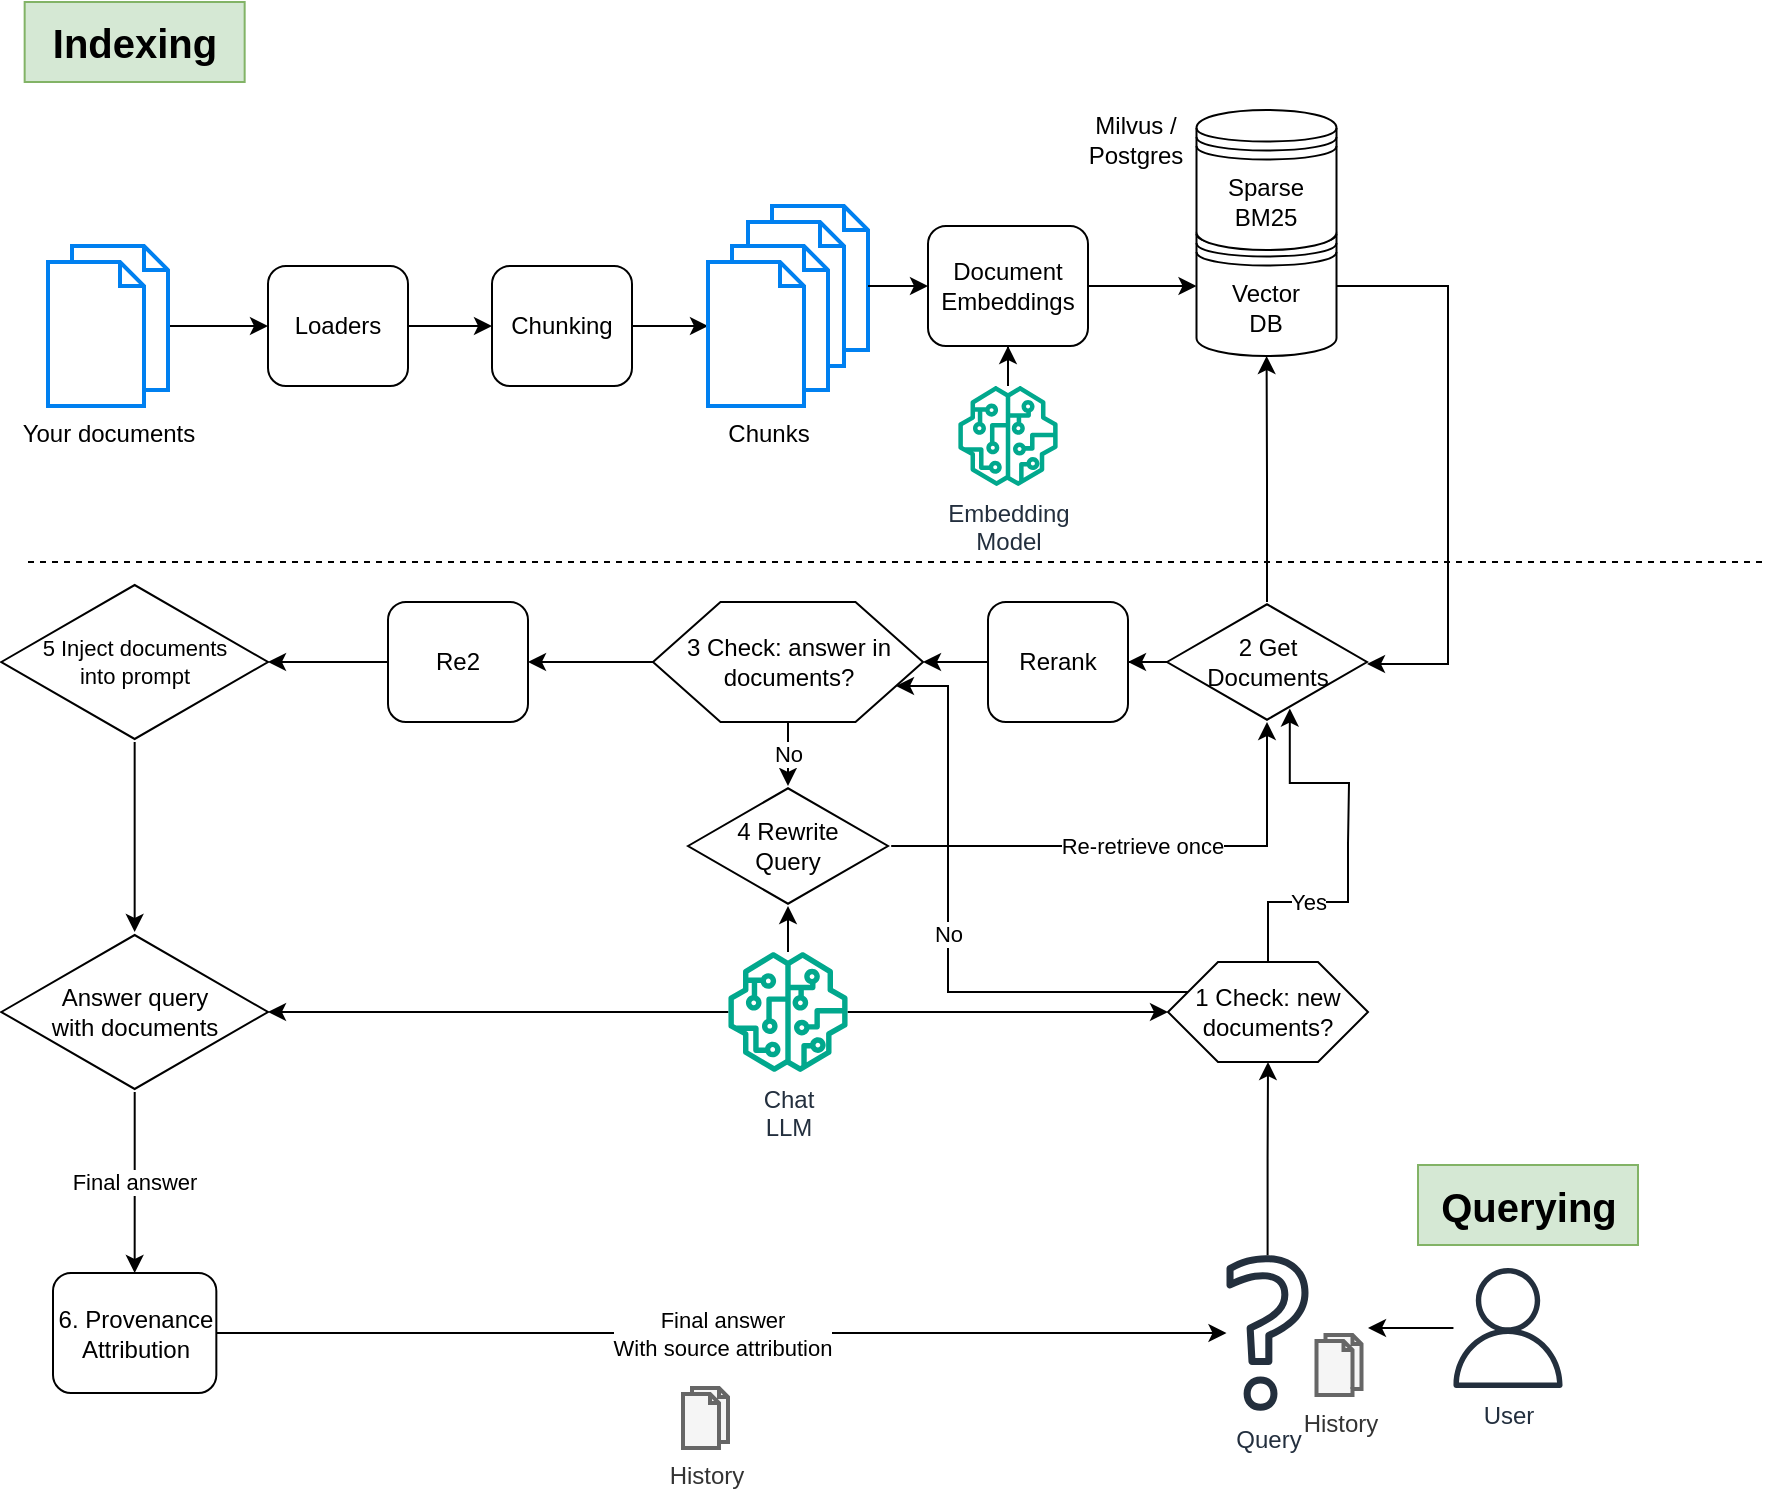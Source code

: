 <mxfile version="26.1.0">
  <diagram name="Page-1" id="7csyN0cyG2ocL0HD3IHv">
    <mxGraphModel dx="398" dy="1307" grid="1" gridSize="10" guides="1" tooltips="1" connect="1" arrows="1" fold="1" page="1" pageScale="1" pageWidth="850" pageHeight="1100" math="0" shadow="0">
      <root>
        <mxCell id="0" />
        <mxCell id="1" parent="0" />
        <mxCell id="njQcOx4c6HiZkvVS5jOr-5" value="" style="edgeStyle=orthogonalEdgeStyle;rounded=0;orthogonalLoop=1;jettySize=auto;html=1;" parent="1" source="njQcOx4c6HiZkvVS5jOr-1" target="njQcOx4c6HiZkvVS5jOr-4" edge="1">
          <mxGeometry relative="1" as="geometry" />
        </mxCell>
        <mxCell id="njQcOx4c6HiZkvVS5jOr-1" value="Loaders" style="rounded=1;whiteSpace=wrap;html=1;" parent="1" vertex="1">
          <mxGeometry x="140" y="42" width="70" height="60" as="geometry" />
        </mxCell>
        <mxCell id="njQcOx4c6HiZkvVS5jOr-3" value="" style="edgeStyle=orthogonalEdgeStyle;rounded=0;orthogonalLoop=1;jettySize=auto;html=1;" parent="1" source="njQcOx4c6HiZkvVS5jOr-2" target="njQcOx4c6HiZkvVS5jOr-1" edge="1">
          <mxGeometry relative="1" as="geometry" />
        </mxCell>
        <mxCell id="njQcOx4c6HiZkvVS5jOr-2" value="Your documents" style="html=1;verticalLabelPosition=bottom;align=center;labelBackgroundColor=#ffffff;verticalAlign=top;strokeWidth=2;strokeColor=#0080F0;shadow=0;dashed=0;shape=mxgraph.ios7.icons.documents;" parent="1" vertex="1">
          <mxGeometry x="30" y="32" width="60" height="80" as="geometry" />
        </mxCell>
        <mxCell id="njQcOx4c6HiZkvVS5jOr-9" value="" style="edgeStyle=orthogonalEdgeStyle;rounded=0;orthogonalLoop=1;jettySize=auto;html=1;" parent="1" source="njQcOx4c6HiZkvVS5jOr-4" target="njQcOx4c6HiZkvVS5jOr-7" edge="1">
          <mxGeometry relative="1" as="geometry" />
        </mxCell>
        <mxCell id="njQcOx4c6HiZkvVS5jOr-4" value="Chunking" style="rounded=1;whiteSpace=wrap;html=1;" parent="1" vertex="1">
          <mxGeometry x="252" y="42" width="70" height="60" as="geometry" />
        </mxCell>
        <mxCell id="njQcOx4c6HiZkvVS5jOr-8" value="" style="group" parent="1" vertex="1" connectable="0">
          <mxGeometry x="360" y="12" width="80" height="100" as="geometry" />
        </mxCell>
        <mxCell id="njQcOx4c6HiZkvVS5jOr-6" value="&lt;div&gt;&lt;br&gt;&lt;/div&gt;" style="html=1;verticalLabelPosition=bottom;align=center;labelBackgroundColor=#ffffff;verticalAlign=top;strokeWidth=2;strokeColor=#0080F0;shadow=0;dashed=0;shape=mxgraph.ios7.icons.documents;" parent="njQcOx4c6HiZkvVS5jOr-8" vertex="1">
          <mxGeometry x="20" width="60" height="80" as="geometry" />
        </mxCell>
        <mxCell id="njQcOx4c6HiZkvVS5jOr-7" value="Chunks" style="html=1;verticalLabelPosition=bottom;align=center;labelBackgroundColor=#ffffff;verticalAlign=top;strokeWidth=2;strokeColor=#0080F0;shadow=0;dashed=0;shape=mxgraph.ios7.icons.documents;" parent="njQcOx4c6HiZkvVS5jOr-8" vertex="1">
          <mxGeometry y="20" width="60" height="80" as="geometry" />
        </mxCell>
        <mxCell id="njQcOx4c6HiZkvVS5jOr-16" value="" style="edgeStyle=orthogonalEdgeStyle;rounded=0;orthogonalLoop=1;jettySize=auto;html=1;" parent="1" source="njQcOx4c6HiZkvVS5jOr-10" target="njQcOx4c6HiZkvVS5jOr-15" edge="1">
          <mxGeometry relative="1" as="geometry" />
        </mxCell>
        <mxCell id="njQcOx4c6HiZkvVS5jOr-10" value="&lt;div&gt;Document&lt;/div&gt;&lt;div&gt;Embeddings&lt;br&gt;&lt;/div&gt;" style="rounded=1;whiteSpace=wrap;html=1;" parent="1" vertex="1">
          <mxGeometry x="470" y="22" width="80" height="60" as="geometry" />
        </mxCell>
        <mxCell id="njQcOx4c6HiZkvVS5jOr-17" value="" style="edgeStyle=orthogonalEdgeStyle;rounded=0;orthogonalLoop=1;jettySize=auto;html=1;" parent="1" source="njQcOx4c6HiZkvVS5jOr-67" target="njQcOx4c6HiZkvVS5jOr-10" edge="1">
          <mxGeometry relative="1" as="geometry">
            <mxPoint x="510" y="-34" as="sourcePoint" />
          </mxGeometry>
        </mxCell>
        <mxCell id="njQcOx4c6HiZkvVS5jOr-14" value="" style="edgeStyle=orthogonalEdgeStyle;rounded=0;orthogonalLoop=1;jettySize=auto;html=1;" parent="1" source="njQcOx4c6HiZkvVS5jOr-6" target="njQcOx4c6HiZkvVS5jOr-10" edge="1">
          <mxGeometry relative="1" as="geometry" />
        </mxCell>
        <mxCell id="njQcOx4c6HiZkvVS5jOr-15" value="&lt;div&gt;Vector&lt;/div&gt;&lt;div&gt;DB&lt;/div&gt;" style="shape=datastore;whiteSpace=wrap;html=1;" parent="1" vertex="1">
          <mxGeometry x="604.25" y="17" width="70" height="70" as="geometry" />
        </mxCell>
        <mxCell id="njQcOx4c6HiZkvVS5jOr-20" value="" style="edgeStyle=orthogonalEdgeStyle;rounded=0;orthogonalLoop=1;jettySize=auto;html=1;" parent="1" source="njQcOx4c6HiZkvVS5jOr-18" edge="1">
          <mxGeometry relative="1" as="geometry">
            <mxPoint x="690" y="573" as="targetPoint" />
          </mxGeometry>
        </mxCell>
        <mxCell id="njQcOx4c6HiZkvVS5jOr-18" value="User" style="sketch=0;outlineConnect=0;fontColor=#232F3E;gradientColor=none;fillColor=#232F3D;strokeColor=none;dashed=0;verticalLabelPosition=bottom;verticalAlign=top;align=center;html=1;fontSize=12;fontStyle=0;aspect=fixed;pointerEvents=1;shape=mxgraph.aws4.user;" parent="1" vertex="1">
          <mxGeometry x="730" y="543" width="60" height="60" as="geometry" />
        </mxCell>
        <mxCell id="njQcOx4c6HiZkvVS5jOr-22" value="" style="group;align=left;" parent="1" vertex="1" connectable="0">
          <mxGeometry x="604.25" y="531.5" width="82.5" height="83" as="geometry" />
        </mxCell>
        <mxCell id="njQcOx4c6HiZkvVS5jOr-21" value="History" style="html=1;verticalLabelPosition=bottom;align=center;labelBackgroundColor=#ffffff;verticalAlign=top;strokeWidth=2;strokeColor=#666666;shadow=0;dashed=0;shape=mxgraph.ios7.icons.documents;fillColor=#f5f5f5;fontColor=#333333;" parent="njQcOx4c6HiZkvVS5jOr-22" vertex="1">
          <mxGeometry x="60" y="45" width="22.5" height="30" as="geometry" />
        </mxCell>
        <mxCell id="njQcOx4c6HiZkvVS5jOr-90" value="Query" style="sketch=0;outlineConnect=0;fontColor=#232F3E;gradientColor=none;fillColor=#232F3D;strokeColor=none;dashed=0;verticalLabelPosition=bottom;verticalAlign=top;align=center;html=1;fontSize=12;fontStyle=0;aspect=fixed;pointerEvents=1;shape=mxgraph.aws4.question;" parent="njQcOx4c6HiZkvVS5jOr-22" vertex="1">
          <mxGeometry x="15" y="5" width="41" height="78" as="geometry" />
        </mxCell>
        <mxCell id="njQcOx4c6HiZkvVS5jOr-28" value="" style="edgeStyle=orthogonalEdgeStyle;rounded=0;orthogonalLoop=1;jettySize=auto;html=1;" parent="1" source="njQcOx4c6HiZkvVS5jOr-68" target="njQcOx4c6HiZkvVS5jOr-26" edge="1">
          <mxGeometry relative="1" as="geometry">
            <mxPoint x="435" y="415" as="sourcePoint" />
          </mxGeometry>
        </mxCell>
        <mxCell id="njQcOx4c6HiZkvVS5jOr-59" value="" style="edgeStyle=orthogonalEdgeStyle;rounded=0;orthogonalLoop=1;jettySize=auto;html=1;" parent="1" source="njQcOx4c6HiZkvVS5jOr-68" target="njQcOx4c6HiZkvVS5jOr-57" edge="1">
          <mxGeometry relative="1" as="geometry">
            <mxPoint x="365" y="415" as="sourcePoint" />
          </mxGeometry>
        </mxCell>
        <mxCell id="njQcOx4c6HiZkvVS5jOr-54" value="No" style="edgeStyle=elbowEdgeStyle;rounded=0;orthogonalLoop=1;jettySize=auto;html=1;exitX=0;exitY=0.25;exitDx=0;exitDy=0;entryX=1;entryY=0.75;entryDx=0;entryDy=0;" parent="1" source="njQcOx4c6HiZkvVS5jOr-26" target="njQcOx4c6HiZkvVS5jOr-47" edge="1">
          <mxGeometry relative="1" as="geometry">
            <mxPoint x="500" y="290" as="targetPoint" />
            <Array as="points">
              <mxPoint x="480" y="320" />
            </Array>
          </mxGeometry>
        </mxCell>
        <mxCell id="njQcOx4c6HiZkvVS5jOr-26" value="1 Check: new documents?" style="shape=hexagon;perimeter=hexagonPerimeter2;whiteSpace=wrap;html=1;size=0.25" parent="1" vertex="1">
          <mxGeometry x="590" y="390" width="100" height="50" as="geometry" />
        </mxCell>
        <mxCell id="njQcOx4c6HiZkvVS5jOr-27" value="" style="edgeStyle=orthogonalEdgeStyle;rounded=0;orthogonalLoop=1;jettySize=auto;html=1;" parent="1" source="njQcOx4c6HiZkvVS5jOr-90" target="njQcOx4c6HiZkvVS5jOr-26" edge="1">
          <mxGeometry relative="1" as="geometry">
            <mxPoint x="640" y="505" as="sourcePoint" />
          </mxGeometry>
        </mxCell>
        <mxCell id="njQcOx4c6HiZkvVS5jOr-31" value="&lt;div&gt;Sparse&lt;/div&gt;&lt;div&gt;BM25&lt;br&gt;&lt;/div&gt;" style="shape=datastore;whiteSpace=wrap;html=1;" parent="1" vertex="1">
          <mxGeometry x="604.25" y="-36" width="70" height="70" as="geometry" />
        </mxCell>
        <mxCell id="njQcOx4c6HiZkvVS5jOr-45" value="" style="edgeStyle=orthogonalEdgeStyle;rounded=0;orthogonalLoop=1;jettySize=auto;html=1;" parent="1" source="njQcOx4c6HiZkvVS5jOr-44" target="njQcOx4c6HiZkvVS5jOr-15" edge="1">
          <mxGeometry relative="1" as="geometry" />
        </mxCell>
        <mxCell id="njQcOx4c6HiZkvVS5jOr-65" value="" style="edgeStyle=orthogonalEdgeStyle;rounded=0;orthogonalLoop=1;jettySize=auto;html=1;" parent="1" source="njQcOx4c6HiZkvVS5jOr-44" target="njQcOx4c6HiZkvVS5jOr-63" edge="1">
          <mxGeometry relative="1" as="geometry" />
        </mxCell>
        <mxCell id="njQcOx4c6HiZkvVS5jOr-44" value="&lt;div&gt;2 Get&lt;/div&gt;&lt;div&gt;Documents&lt;/div&gt;" style="html=1;whiteSpace=wrap;aspect=fixed;shape=isoRectangle;" parent="1" vertex="1">
          <mxGeometry x="589.5" y="210" width="100" height="60" as="geometry" />
        </mxCell>
        <mxCell id="njQcOx4c6HiZkvVS5jOr-46" style="edgeStyle=orthogonalEdgeStyle;rounded=0;orthogonalLoop=1;jettySize=auto;html=1;exitX=1;exitY=0.5;exitDx=0;exitDy=0;" parent="1" source="njQcOx4c6HiZkvVS5jOr-15" target="njQcOx4c6HiZkvVS5jOr-44" edge="1">
          <mxGeometry relative="1" as="geometry">
            <mxPoint x="770" y="80" as="sourcePoint" />
            <Array as="points">
              <mxPoint x="730" y="52" />
              <mxPoint x="730" y="241" />
            </Array>
          </mxGeometry>
        </mxCell>
        <mxCell id="njQcOx4c6HiZkvVS5jOr-51" value="No" style="edgeStyle=orthogonalEdgeStyle;rounded=0;orthogonalLoop=1;jettySize=auto;html=1;" parent="1" source="njQcOx4c6HiZkvVS5jOr-47" target="njQcOx4c6HiZkvVS5jOr-49" edge="1">
          <mxGeometry relative="1" as="geometry" />
        </mxCell>
        <mxCell id="l5TSwUR2w4j80_1FR5iI-3" value="" style="edgeStyle=orthogonalEdgeStyle;rounded=0;orthogonalLoop=1;jettySize=auto;html=1;" parent="1" source="njQcOx4c6HiZkvVS5jOr-47" target="l5TSwUR2w4j80_1FR5iI-1" edge="1">
          <mxGeometry relative="1" as="geometry" />
        </mxCell>
        <mxCell id="njQcOx4c6HiZkvVS5jOr-47" value="3 Check: answer in documents?" style="shape=hexagon;perimeter=hexagonPerimeter2;whiteSpace=wrap;html=1;size=0.25" parent="1" vertex="1">
          <mxGeometry x="332.5" y="210" width="135" height="60" as="geometry" />
        </mxCell>
        <mxCell id="njQcOx4c6HiZkvVS5jOr-49" value="&lt;div&gt;4 Rewrite&lt;/div&gt;&lt;div&gt;Query&lt;br&gt;&lt;/div&gt;" style="html=1;whiteSpace=wrap;aspect=fixed;shape=isoRectangle;" parent="1" vertex="1">
          <mxGeometry x="350" y="302" width="100" height="60" as="geometry" />
        </mxCell>
        <mxCell id="njQcOx4c6HiZkvVS5jOr-58" value="" style="edgeStyle=orthogonalEdgeStyle;rounded=0;orthogonalLoop=1;jettySize=auto;html=1;" parent="1" source="njQcOx4c6HiZkvVS5jOr-55" target="njQcOx4c6HiZkvVS5jOr-57" edge="1">
          <mxGeometry relative="1" as="geometry" />
        </mxCell>
        <mxCell id="njQcOx4c6HiZkvVS5jOr-55" value="&lt;div style=&quot;font-size: 11px;&quot;&gt;5 Inject documents&lt;/div&gt;&lt;div style=&quot;font-size: 11px;&quot;&gt;into prompt&lt;br style=&quot;font-size: 11px;&quot;&gt;&lt;/div&gt;" style="html=1;whiteSpace=wrap;aspect=fixed;shape=isoRectangle;fontSize=11;" parent="1" vertex="1">
          <mxGeometry x="6.66" y="200" width="133.34" height="80" as="geometry" />
        </mxCell>
        <mxCell id="njQcOx4c6HiZkvVS5jOr-57" value="&lt;div style=&quot;font-size: 12px;&quot;&gt;Answer query&lt;/div&gt;&lt;div style=&quot;font-size: 12px;&quot;&gt;with documents&lt;br style=&quot;font-size: 12px;&quot;&gt;&lt;/div&gt;" style="html=1;whiteSpace=wrap;aspect=fixed;shape=isoRectangle;fontSize=12;" parent="1" vertex="1">
          <mxGeometry x="6.66" y="375" width="133.34" height="80" as="geometry" />
        </mxCell>
        <mxCell id="njQcOx4c6HiZkvVS5jOr-60" value="Final answer" style="edgeStyle=orthogonalEdgeStyle;rounded=0;orthogonalLoop=1;jettySize=auto;html=1;entryX=0.5;entryY=0;entryDx=0;entryDy=0;" parent="1" source="njQcOx4c6HiZkvVS5jOr-57" target="l5TSwUR2w4j80_1FR5iI-5" edge="1">
          <mxGeometry relative="1" as="geometry">
            <mxPoint x="607.03" y="546.58" as="targetPoint" />
            <Array as="points" />
          </mxGeometry>
        </mxCell>
        <mxCell id="njQcOx4c6HiZkvVS5jOr-61" value="History" style="html=1;verticalLabelPosition=bottom;align=center;labelBackgroundColor=#ffffff;verticalAlign=top;strokeWidth=2;strokeColor=#666666;shadow=0;dashed=0;shape=mxgraph.ios7.icons.documents;fillColor=#f5f5f5;fontColor=#333333;" parent="1" vertex="1">
          <mxGeometry x="347.5" y="603" width="22.5" height="30" as="geometry" />
        </mxCell>
        <mxCell id="njQcOx4c6HiZkvVS5jOr-66" value="" style="edgeStyle=orthogonalEdgeStyle;rounded=0;orthogonalLoop=1;jettySize=auto;html=1;" parent="1" source="njQcOx4c6HiZkvVS5jOr-63" target="njQcOx4c6HiZkvVS5jOr-47" edge="1">
          <mxGeometry relative="1" as="geometry" />
        </mxCell>
        <mxCell id="njQcOx4c6HiZkvVS5jOr-63" value="Rerank" style="rounded=1;whiteSpace=wrap;html=1;" parent="1" vertex="1">
          <mxGeometry x="500" y="210" width="70" height="60" as="geometry" />
        </mxCell>
        <mxCell id="njQcOx4c6HiZkvVS5jOr-67" value="&lt;div&gt;Embedding&lt;/div&gt;&lt;div&gt;Model&lt;/div&gt;" style="sketch=0;outlineConnect=0;fontColor=#232F3E;gradientColor=none;fillColor=#01A88D;strokeColor=none;dashed=0;verticalLabelPosition=bottom;verticalAlign=top;align=center;html=1;fontSize=12;fontStyle=0;aspect=fixed;pointerEvents=1;shape=mxgraph.aws4.sagemaker_model;" parent="1" vertex="1">
          <mxGeometry x="485" y="102" width="50" height="50" as="geometry" />
        </mxCell>
        <mxCell id="njQcOx4c6HiZkvVS5jOr-72" value="" style="edgeStyle=orthogonalEdgeStyle;rounded=0;orthogonalLoop=1;jettySize=auto;html=1;" parent="1" source="njQcOx4c6HiZkvVS5jOr-68" target="njQcOx4c6HiZkvVS5jOr-49" edge="1">
          <mxGeometry relative="1" as="geometry" />
        </mxCell>
        <mxCell id="njQcOx4c6HiZkvVS5jOr-68" value="&lt;div&gt;Chat&lt;/div&gt;&lt;div&gt;LLM&lt;/div&gt;" style="sketch=0;outlineConnect=0;fontColor=#232F3E;gradientColor=none;fillColor=#01A88D;strokeColor=none;dashed=0;verticalLabelPosition=bottom;verticalAlign=top;align=center;html=1;fontSize=12;fontStyle=0;aspect=fixed;pointerEvents=1;shape=mxgraph.aws4.sagemaker_model;" parent="1" vertex="1">
          <mxGeometry x="370" y="385" width="60" height="60" as="geometry" />
        </mxCell>
        <mxCell id="njQcOx4c6HiZkvVS5jOr-87" value="" style="endArrow=none;dashed=1;html=1;rounded=0;" parent="1" edge="1">
          <mxGeometry width="50" height="50" relative="1" as="geometry">
            <mxPoint x="20" y="190" as="sourcePoint" />
            <mxPoint x="890" y="190" as="targetPoint" />
          </mxGeometry>
        </mxCell>
        <mxCell id="njQcOx4c6HiZkvVS5jOr-88" value="&lt;b&gt;&lt;font style=&quot;font-size: 20px;&quot;&gt;Indexing&lt;/font&gt;&lt;/b&gt;" style="text;html=1;align=center;verticalAlign=middle;resizable=0;points=[];autosize=1;strokeColor=#82b366;fillColor=#d5e8d4;" parent="1" vertex="1">
          <mxGeometry x="18.33" y="-90" width="110" height="40" as="geometry" />
        </mxCell>
        <mxCell id="njQcOx4c6HiZkvVS5jOr-89" value="&lt;font style=&quot;font-size: 20px;&quot;&gt;&lt;b&gt;Querying&lt;/b&gt;&lt;/font&gt;" style="text;html=1;align=center;verticalAlign=middle;resizable=0;points=[];autosize=1;strokeColor=#82b366;fillColor=#d5e8d4;" parent="1" vertex="1">
          <mxGeometry x="715" y="491.5" width="110" height="40" as="geometry" />
        </mxCell>
        <mxCell id="l5TSwUR2w4j80_1FR5iI-4" value="" style="edgeStyle=orthogonalEdgeStyle;rounded=0;orthogonalLoop=1;jettySize=auto;html=1;" parent="1" source="l5TSwUR2w4j80_1FR5iI-1" target="njQcOx4c6HiZkvVS5jOr-55" edge="1">
          <mxGeometry relative="1" as="geometry" />
        </mxCell>
        <mxCell id="l5TSwUR2w4j80_1FR5iI-1" value="Re2" style="rounded=1;whiteSpace=wrap;html=1;" parent="1" vertex="1">
          <mxGeometry x="200" y="210" width="70" height="60" as="geometry" />
        </mxCell>
        <mxCell id="l5TSwUR2w4j80_1FR5iI-6" value="Final answer&lt;br&gt;With source attribution" style="edgeStyle=orthogonalEdgeStyle;rounded=0;orthogonalLoop=1;jettySize=auto;html=1;exitX=1;exitY=0.5;exitDx=0;exitDy=0;" parent="1" source="l5TSwUR2w4j80_1FR5iI-5" target="njQcOx4c6HiZkvVS5jOr-90" edge="1">
          <mxGeometry relative="1" as="geometry" />
        </mxCell>
        <mxCell id="l5TSwUR2w4j80_1FR5iI-5" value="&lt;div&gt;6. Provenance&lt;/div&gt;&lt;div&gt;Attribution&lt;br&gt;&lt;/div&gt;" style="rounded=1;whiteSpace=wrap;html=1;" parent="1" vertex="1">
          <mxGeometry x="32.5" y="545.5" width="81.67" height="60" as="geometry" />
        </mxCell>
        <mxCell id="l5TSwUR2w4j80_1FR5iI-9" value="Milvus / Postgres" style="text;html=1;align=center;verticalAlign=middle;whiteSpace=wrap;rounded=0;" parent="1" vertex="1">
          <mxGeometry x="544.25" y="-36" width="60" height="30" as="geometry" />
        </mxCell>
        <mxCell id="l5TSwUR2w4j80_1FR5iI-19" style="edgeStyle=orthogonalEdgeStyle;rounded=0;orthogonalLoop=1;jettySize=auto;html=1;entryX=0.614;entryY=0.888;entryDx=0;entryDy=0;entryPerimeter=0;" parent="1" target="njQcOx4c6HiZkvVS5jOr-44" edge="1">
          <mxGeometry relative="1" as="geometry">
            <mxPoint x="680" y="331" as="sourcePoint" />
            <mxPoint x="735" y="324" as="targetPoint" />
          </mxGeometry>
        </mxCell>
        <mxCell id="l5TSwUR2w4j80_1FR5iI-20" value="Re-retrieve once" style="edgeStyle=orthogonalEdgeStyle;rounded=0;orthogonalLoop=1;jettySize=auto;html=1;exitX=1.016;exitY=0.5;exitDx=0;exitDy=0;exitPerimeter=0;" parent="1" source="njQcOx4c6HiZkvVS5jOr-49" target="njQcOx4c6HiZkvVS5jOr-44" edge="1">
          <mxGeometry relative="1" as="geometry">
            <mxPoint x="700" y="340" as="sourcePoint" />
            <mxPoint x="661" y="273" as="targetPoint" />
          </mxGeometry>
        </mxCell>
        <mxCell id="l5TSwUR2w4j80_1FR5iI-22" value="Yes" style="endArrow=none;html=1;rounded=0;exitX=0.5;exitY=0;exitDx=0;exitDy=0;" parent="1" source="njQcOx4c6HiZkvVS5jOr-26" edge="1">
          <mxGeometry width="50" height="50" relative="1" as="geometry">
            <mxPoint x="500" y="320" as="sourcePoint" />
            <mxPoint x="680" y="330" as="targetPoint" />
            <Array as="points">
              <mxPoint x="640" y="360" />
              <mxPoint x="680" y="360" />
            </Array>
          </mxGeometry>
        </mxCell>
      </root>
    </mxGraphModel>
  </diagram>
</mxfile>
